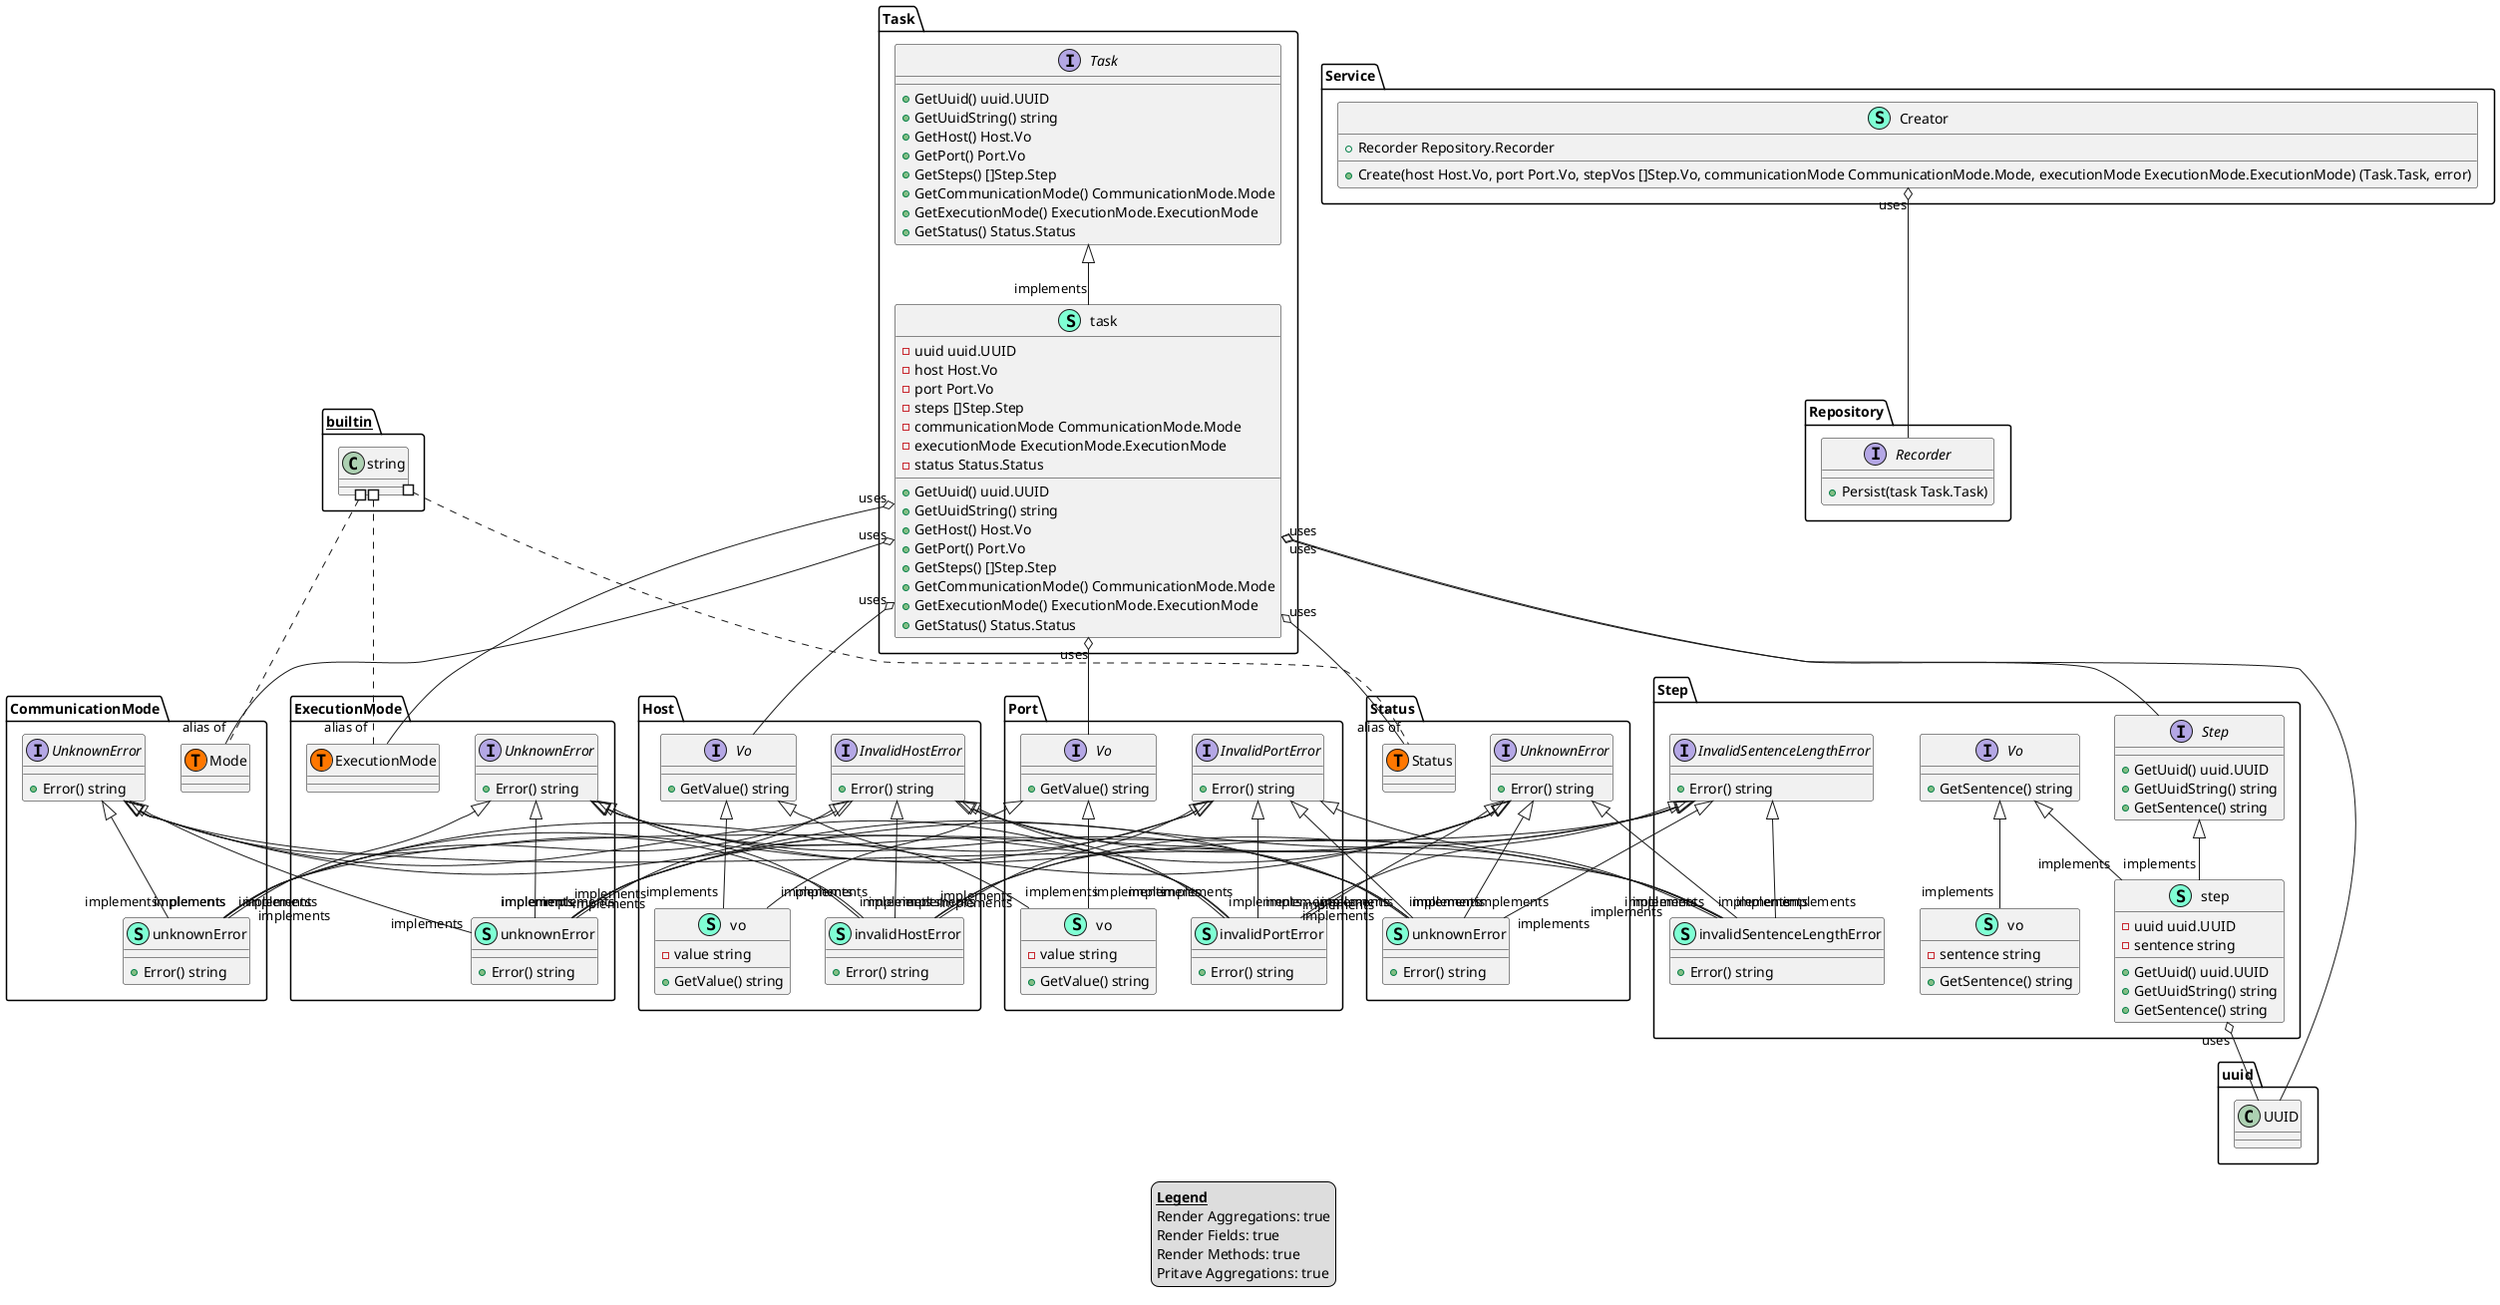 @startuml
legend
<u><b>Legend</b></u>
Render Aggregations: true
Render Fields: true
Render Methods: true
Pritave Aggregations: true
end legend
namespace CommunicationMode {
    class CommunicationMode.Mode << (T, #FF7700) >>  {
    }
    interface UnknownError  {
        + Error() string

    }
    class unknownError << (S,Aquamarine) >> {
        + Error() string

    }
}

"CommunicationMode.UnknownError" <|-- "implements""CommunicationMode.unknownError"
"ExecutionMode.UnknownError" <|-- "implements""CommunicationMode.unknownError"
"Host.InvalidHostError" <|-- "implements""CommunicationMode.unknownError"
"Port.InvalidPortError" <|-- "implements""CommunicationMode.unknownError"
"Status.UnknownError" <|-- "implements""CommunicationMode.unknownError"
"Step.InvalidSentenceLengthError" <|-- "implements""CommunicationMode.unknownError"


namespace ExecutionMode {
    class ExecutionMode.ExecutionMode << (T, #FF7700) >>  {
    }
    interface UnknownError  {
        + Error() string

    }
    class unknownError << (S,Aquamarine) >> {
        + Error() string

    }
}

"CommunicationMode.UnknownError" <|-- "implements""ExecutionMode.unknownError"
"ExecutionMode.UnknownError" <|-- "implements""ExecutionMode.unknownError"
"Host.InvalidHostError" <|-- "implements""ExecutionMode.unknownError"
"Port.InvalidPortError" <|-- "implements""ExecutionMode.unknownError"
"Status.UnknownError" <|-- "implements""ExecutionMode.unknownError"
"Step.InvalidSentenceLengthError" <|-- "implements""ExecutionMode.unknownError"


namespace Host {
    interface InvalidHostError  {
        + Error() string

    }
    interface Vo  {
        + GetValue() string

    }
    class invalidHostError << (S,Aquamarine) >> {
        + Error() string

    }
    class vo << (S,Aquamarine) >> {
        - value string

        + GetValue() string

    }
}

"CommunicationMode.UnknownError" <|-- "implements""Host.invalidHostError"
"ExecutionMode.UnknownError" <|-- "implements""Host.invalidHostError"
"Host.InvalidHostError" <|-- "implements""Host.invalidHostError"
"Port.InvalidPortError" <|-- "implements""Host.invalidHostError"
"Status.UnknownError" <|-- "implements""Host.invalidHostError"
"Step.InvalidSentenceLengthError" <|-- "implements""Host.invalidHostError"
"Host.Vo" <|-- "implements""Host.vo"
"Port.Vo" <|-- "implements""Host.vo"


namespace Port {
    interface InvalidPortError  {
        + Error() string

    }
    interface Vo  {
        + GetValue() string

    }
    class invalidPortError << (S,Aquamarine) >> {
        + Error() string

    }
    class vo << (S,Aquamarine) >> {
        - value string

        + GetValue() string

    }
}

"CommunicationMode.UnknownError" <|-- "implements""Port.invalidPortError"
"ExecutionMode.UnknownError" <|-- "implements""Port.invalidPortError"
"Host.InvalidHostError" <|-- "implements""Port.invalidPortError"
"Port.InvalidPortError" <|-- "implements""Port.invalidPortError"
"Status.UnknownError" <|-- "implements""Port.invalidPortError"
"Step.InvalidSentenceLengthError" <|-- "implements""Port.invalidPortError"
"Host.Vo" <|-- "implements""Port.vo"
"Port.Vo" <|-- "implements""Port.vo"


namespace Repository {
    interface Recorder  {
        + Persist(task Task.Task) 

    }
}



namespace Service {
    class Creator << (S,Aquamarine) >> {
        + Recorder Repository.Recorder

        + Create(host Host.Vo, port Port.Vo, stepVos []Step.Vo, communicationMode CommunicationMode.Mode, executionMode ExecutionMode.ExecutionMode) (Task.Task, error)

    }
}


"Service.Creator""uses" o-- "Repository.Recorder"

namespace Status {
    class Status.Status << (T, #FF7700) >>  {
    }
    interface UnknownError  {
        + Error() string

    }
    class unknownError << (S,Aquamarine) >> {
        + Error() string

    }
}

"CommunicationMode.UnknownError" <|-- "implements""Status.unknownError"
"ExecutionMode.UnknownError" <|-- "implements""Status.unknownError"
"Host.InvalidHostError" <|-- "implements""Status.unknownError"
"Port.InvalidPortError" <|-- "implements""Status.unknownError"
"Status.UnknownError" <|-- "implements""Status.unknownError"
"Step.InvalidSentenceLengthError" <|-- "implements""Status.unknownError"


namespace Step {
    interface InvalidSentenceLengthError  {
        + Error() string

    }
    interface Step  {
        + GetUuid() uuid.UUID
        + GetUuidString() string
        + GetSentence() string

    }
    interface Vo  {
        + GetSentence() string

    }
    class invalidSentenceLengthError << (S,Aquamarine) >> {
        + Error() string

    }
    class step << (S,Aquamarine) >> {
        - uuid uuid.UUID
        - sentence string

        + GetUuid() uuid.UUID
        + GetUuidString() string
        + GetSentence() string

    }
    class vo << (S,Aquamarine) >> {
        - sentence string

        + GetSentence() string

    }
}

"CommunicationMode.UnknownError" <|-- "implements""Step.invalidSentenceLengthError"
"ExecutionMode.UnknownError" <|-- "implements""Step.invalidSentenceLengthError"
"Host.InvalidHostError" <|-- "implements""Step.invalidSentenceLengthError"
"Port.InvalidPortError" <|-- "implements""Step.invalidSentenceLengthError"
"Status.UnknownError" <|-- "implements""Step.invalidSentenceLengthError"
"Step.InvalidSentenceLengthError" <|-- "implements""Step.invalidSentenceLengthError"
"Step.Step" <|-- "implements""Step.step"
"Step.Vo" <|-- "implements""Step.step"
"Step.Vo" <|-- "implements""Step.vo"

"Step.step""uses" o-- "uuid.UUID"

namespace Task {
    interface Task  {
        + GetUuid() uuid.UUID
        + GetUuidString() string
        + GetHost() Host.Vo
        + GetPort() Port.Vo
        + GetSteps() []Step.Step
        + GetCommunicationMode() CommunicationMode.Mode
        + GetExecutionMode() ExecutionMode.ExecutionMode
        + GetStatus() Status.Status

    }
    class task << (S,Aquamarine) >> {
        - uuid uuid.UUID
        - host Host.Vo
        - port Port.Vo
        - steps []Step.Step
        - communicationMode CommunicationMode.Mode
        - executionMode ExecutionMode.ExecutionMode
        - status Status.Status

        + GetUuid() uuid.UUID
        + GetUuidString() string
        + GetHost() Host.Vo
        + GetPort() Port.Vo
        + GetSteps() []Step.Step
        + GetCommunicationMode() CommunicationMode.Mode
        + GetExecutionMode() ExecutionMode.ExecutionMode
        + GetStatus() Status.Status

    }
}

"Task.Task" <|-- "implements""Task.task"

"Task.task""uses" o-- "CommunicationMode.Mode"
"Task.task""uses" o-- "ExecutionMode.ExecutionMode"
"Task.task""uses" o-- "Host.Vo"
"Task.task""uses" o-- "Port.Vo"
"Task.task""uses" o-- "Status.Status"
"Task.task""uses" o-- "Step.Step"
"Task.task""uses" o-- "uuid.UUID"

"__builtin__.string" #.. "alias of""CommunicationMode.Mode"
"__builtin__.string" #.. "alias of""ExecutionMode.ExecutionMode"
"__builtin__.string" #.. "alias of""Status.Status"
@enduml
